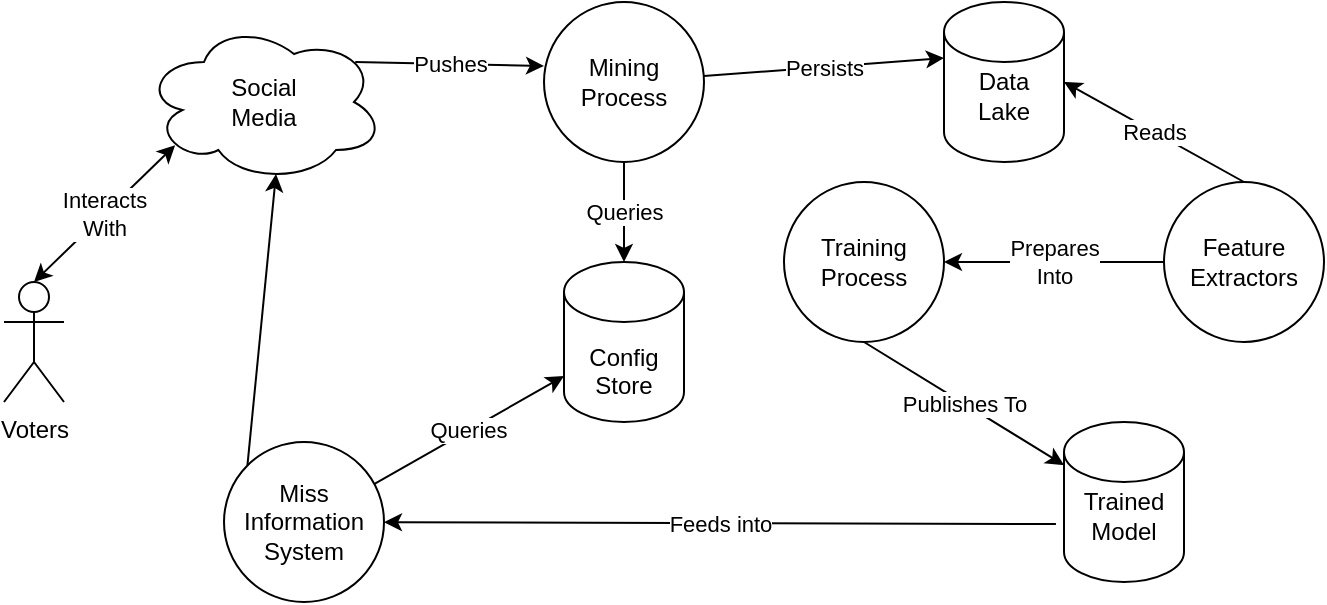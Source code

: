 <mxfile version="13.6.2" type="device" pages="3"><diagram id="9_CxQxpKMNm8ArRJZFeR" name="Page-1"><mxGraphModel dx="1214" dy="568" grid="1" gridSize="10" guides="1" tooltips="1" connect="1" arrows="1" fold="1" page="1" pageScale="1" pageWidth="850" pageHeight="1100" math="0" shadow="0"><root><mxCell id="0"/><mxCell id="1" parent="0"/><mxCell id="KBR8v0Yyvjajw3qQoniz-1" value="Voters" style="shape=umlActor;verticalLabelPosition=bottom;verticalAlign=top;html=1;outlineConnect=0;" vertex="1" parent="1"><mxGeometry x="100" y="290" width="30" height="60" as="geometry"/></mxCell><mxCell id="KBR8v0Yyvjajw3qQoniz-2" value="Social&lt;br&gt;Media" style="ellipse;shape=cloud;whiteSpace=wrap;html=1;" vertex="1" parent="1"><mxGeometry x="170" y="160" width="120" height="80" as="geometry"/></mxCell><mxCell id="KBR8v0Yyvjajw3qQoniz-4" value="&lt;br&gt;Data&lt;br&gt;Lake" style="shape=cylinder2;whiteSpace=wrap;html=1;boundedLbl=1;backgroundOutline=1;size=15;" vertex="1" parent="1"><mxGeometry x="570" y="150" width="60" height="80" as="geometry"/></mxCell><mxCell id="KBR8v0Yyvjajw3qQoniz-5" value="Mining&lt;br&gt;Process" style="ellipse;whiteSpace=wrap;html=1;aspect=fixed;" vertex="1" parent="1"><mxGeometry x="370" y="150" width="80" height="80" as="geometry"/></mxCell><mxCell id="KBR8v0Yyvjajw3qQoniz-8" value="Pushes" style="endArrow=classic;html=1;exitX=0.88;exitY=0.25;exitDx=0;exitDy=0;exitPerimeter=0;entryX=0;entryY=0.4;entryDx=0;entryDy=0;entryPerimeter=0;" edge="1" parent="1" source="KBR8v0Yyvjajw3qQoniz-2" target="KBR8v0Yyvjajw3qQoniz-5"><mxGeometry width="50" height="50" relative="1" as="geometry"><mxPoint x="400" y="320" as="sourcePoint"/><mxPoint x="450" y="270" as="targetPoint"/></mxGeometry></mxCell><mxCell id="KBR8v0Yyvjajw3qQoniz-10" value="Training&lt;br&gt;Process" style="ellipse;whiteSpace=wrap;html=1;aspect=fixed;" vertex="1" parent="1"><mxGeometry x="490" y="240" width="80" height="80" as="geometry"/></mxCell><mxCell id="KBR8v0Yyvjajw3qQoniz-13" value="Persists" style="endArrow=classic;html=1;" edge="1" parent="1" source="KBR8v0Yyvjajw3qQoniz-5"><mxGeometry width="50" height="50" relative="1" as="geometry"><mxPoint x="400" y="310" as="sourcePoint"/><mxPoint x="570" y="178" as="targetPoint"/></mxGeometry></mxCell><mxCell id="KBR8v0Yyvjajw3qQoniz-20" value="Miss&lt;br&gt;Information&lt;br&gt;System" style="ellipse;whiteSpace=wrap;html=1;aspect=fixed;" vertex="1" parent="1"><mxGeometry x="210" y="370" width="80" height="80" as="geometry"/></mxCell><mxCell id="KBR8v0Yyvjajw3qQoniz-23" value="&lt;br&gt;&lt;br&gt;Config&lt;br&gt;Store" style="shape=cylinder2;whiteSpace=wrap;html=1;boundedLbl=1;backgroundOutline=1;size=15;" vertex="1" parent="1"><mxGeometry x="380" y="280" width="60" height="80" as="geometry"/></mxCell><mxCell id="KBR8v0Yyvjajw3qQoniz-24" value="Queries" style="endArrow=classic;html=1;exitX=0.938;exitY=0.263;exitDx=0;exitDy=0;exitPerimeter=0;" edge="1" parent="1" source="KBR8v0Yyvjajw3qQoniz-20" target="KBR8v0Yyvjajw3qQoniz-23"><mxGeometry width="50" height="50" relative="1" as="geometry"><mxPoint x="400" y="300" as="sourcePoint"/><mxPoint x="370" y="330" as="targetPoint"/></mxGeometry></mxCell><mxCell id="KBR8v0Yyvjajw3qQoniz-26" value="" style="endArrow=classic;html=1;exitX=0;exitY=0;exitDx=0;exitDy=0;entryX=0.55;entryY=0.95;entryDx=0;entryDy=0;entryPerimeter=0;" edge="1" parent="1" source="KBR8v0Yyvjajw3qQoniz-20" target="KBR8v0Yyvjajw3qQoniz-2"><mxGeometry width="50" height="50" relative="1" as="geometry"><mxPoint x="400" y="270" as="sourcePoint"/><mxPoint x="450" y="220" as="targetPoint"/></mxGeometry></mxCell><mxCell id="KBR8v0Yyvjajw3qQoniz-27" value="Feature&lt;br&gt;Extractors" style="ellipse;whiteSpace=wrap;html=1;aspect=fixed;" vertex="1" parent="1"><mxGeometry x="680" y="240" width="80" height="80" as="geometry"/></mxCell><mxCell id="KBR8v0Yyvjajw3qQoniz-30" value="Queries" style="endArrow=classic;html=1;" edge="1" parent="1" source="KBR8v0Yyvjajw3qQoniz-5" target="KBR8v0Yyvjajw3qQoniz-23"><mxGeometry width="50" height="50" relative="1" as="geometry"><mxPoint x="400" y="350" as="sourcePoint"/><mxPoint x="450" y="300" as="targetPoint"/></mxGeometry></mxCell><mxCell id="KBR8v0Yyvjajw3qQoniz-31" value="Prepares&lt;br&gt;Into" style="endArrow=classic;html=1;entryX=1;entryY=0.5;entryDx=0;entryDy=0;" edge="1" parent="1" source="KBR8v0Yyvjajw3qQoniz-27" target="KBR8v0Yyvjajw3qQoniz-10"><mxGeometry width="50" height="50" relative="1" as="geometry"><mxPoint x="400" y="350" as="sourcePoint"/><mxPoint x="450" y="300" as="targetPoint"/></mxGeometry></mxCell><mxCell id="KBR8v0Yyvjajw3qQoniz-32" value="Publishes To" style="endArrow=classic;html=1;exitX=0.5;exitY=1;exitDx=0;exitDy=0;" edge="1" parent="1" source="KBR8v0Yyvjajw3qQoniz-10" target="KBR8v0Yyvjajw3qQoniz-35"><mxGeometry width="50" height="50" relative="1" as="geometry"><mxPoint x="400" y="350" as="sourcePoint"/><mxPoint x="606.667" y="380" as="targetPoint"/></mxGeometry></mxCell><mxCell id="KBR8v0Yyvjajw3qQoniz-33" value="Interacts&lt;br&gt;With" style="endArrow=classic;startArrow=classic;html=1;exitX=0.5;exitY=0;exitDx=0;exitDy=0;exitPerimeter=0;entryX=0.13;entryY=0.77;entryDx=0;entryDy=0;entryPerimeter=0;" edge="1" parent="1" source="KBR8v0Yyvjajw3qQoniz-1" target="KBR8v0Yyvjajw3qQoniz-2"><mxGeometry width="50" height="50" relative="1" as="geometry"><mxPoint x="400" y="350" as="sourcePoint"/><mxPoint x="450" y="300" as="targetPoint"/></mxGeometry></mxCell><mxCell id="KBR8v0Yyvjajw3qQoniz-34" value="Reads" style="endArrow=classic;html=1;exitX=0.5;exitY=0;exitDx=0;exitDy=0;entryX=1;entryY=0.5;entryDx=0;entryDy=0;entryPerimeter=0;" edge="1" parent="1" source="KBR8v0Yyvjajw3qQoniz-27" target="KBR8v0Yyvjajw3qQoniz-4"><mxGeometry width="50" height="50" relative="1" as="geometry"><mxPoint x="400" y="350" as="sourcePoint"/><mxPoint x="450" y="300" as="targetPoint"/></mxGeometry></mxCell><mxCell id="KBR8v0Yyvjajw3qQoniz-35" value="&lt;br&gt;Trained&lt;br&gt;Model" style="shape=cylinder2;whiteSpace=wrap;html=1;boundedLbl=1;backgroundOutline=1;size=15;" vertex="1" parent="1"><mxGeometry x="630" y="360" width="60" height="80" as="geometry"/></mxCell><mxCell id="KBR8v0Yyvjajw3qQoniz-36" value="Feeds into" style="endArrow=classic;html=1;exitX=-0.067;exitY=0.638;exitDx=0;exitDy=0;exitPerimeter=0;" edge="1" parent="1" source="KBR8v0Yyvjajw3qQoniz-35" target="KBR8v0Yyvjajw3qQoniz-20"><mxGeometry width="50" height="50" relative="1" as="geometry"><mxPoint x="400" y="330" as="sourcePoint"/><mxPoint x="450" y="280" as="targetPoint"/></mxGeometry></mxCell></root></mxGraphModel></diagram><diagram id="BnKjj1D1H8_VhSCJPbG-" name="Page-2"><mxGraphModel dx="1214" dy="568" grid="1" gridSize="10" guides="1" tooltips="1" connect="1" arrows="1" fold="1" page="1" pageScale="1" pageWidth="850" pageHeight="1100" math="0" shadow="0"><root><mxCell id="u1C4y3HcdAt7lYN2VPPu-0"/><mxCell id="u1C4y3HcdAt7lYN2VPPu-1" parent="u1C4y3HcdAt7lYN2VPPu-0"/><mxCell id="u1C4y3HcdAt7lYN2VPPu-6" style="edgeStyle=orthogonalEdgeStyle;rounded=0;orthogonalLoop=1;jettySize=auto;html=1;exitX=1;exitY=0.5;exitDx=0;exitDy=0;entryX=0;entryY=0.5;entryDx=0;entryDy=0;" edge="1" parent="u1C4y3HcdAt7lYN2VPPu-1" source="u1C4y3HcdAt7lYN2VPPu-2" target="u1C4y3HcdAt7lYN2VPPu-3"><mxGeometry relative="1" as="geometry"/></mxCell><mxCell id="u1C4y3HcdAt7lYN2VPPu-2" value="Input" style="ellipse;whiteSpace=wrap;html=1;aspect=fixed;" vertex="1" parent="u1C4y3HcdAt7lYN2VPPu-1"><mxGeometry x="140" y="120" width="80" height="80" as="geometry"/></mxCell><mxCell id="u1C4y3HcdAt7lYN2VPPu-7" style="edgeStyle=orthogonalEdgeStyle;rounded=0;orthogonalLoop=1;jettySize=auto;html=1;exitX=1;exitY=0.5;exitDx=0;exitDy=0;entryX=0;entryY=0.5;entryDx=0;entryDy=0;" edge="1" parent="u1C4y3HcdAt7lYN2VPPu-1" source="u1C4y3HcdAt7lYN2VPPu-3" target="u1C4y3HcdAt7lYN2VPPu-4"><mxGeometry relative="1" as="geometry"/></mxCell><mxCell id="u1C4y3HcdAt7lYN2VPPu-3" value="Recurrent&lt;br&gt;Layer" style="triangle;whiteSpace=wrap;html=1;" vertex="1" parent="u1C4y3HcdAt7lYN2VPPu-1"><mxGeometry x="260" y="120" width="60" height="80" as="geometry"/></mxCell><mxCell id="u1C4y3HcdAt7lYN2VPPu-8" style="edgeStyle=orthogonalEdgeStyle;rounded=0;orthogonalLoop=1;jettySize=auto;html=1;exitX=1;exitY=0.5;exitDx=0;exitDy=0;entryX=0;entryY=0.5;entryDx=0;entryDy=0;" edge="1" parent="u1C4y3HcdAt7lYN2VPPu-1" source="u1C4y3HcdAt7lYN2VPPu-4" target="u1C4y3HcdAt7lYN2VPPu-5"><mxGeometry relative="1" as="geometry"/></mxCell><mxCell id="u1C4y3HcdAt7lYN2VPPu-9" style="edgeStyle=orthogonalEdgeStyle;rounded=0;orthogonalLoop=1;jettySize=auto;html=1;exitX=0.5;exitY=0;exitDx=0;exitDy=0;entryX=0.5;entryY=0;entryDx=0;entryDy=0;" edge="1" parent="u1C4y3HcdAt7lYN2VPPu-1" source="u1C4y3HcdAt7lYN2VPPu-4" target="u1C4y3HcdAt7lYN2VPPu-3"><mxGeometry relative="1" as="geometry"><Array as="points"><mxPoint x="380" y="90"/><mxPoint x="290" y="90"/></Array></mxGeometry></mxCell><mxCell id="u1C4y3HcdAt7lYN2VPPu-4" value="Recurrent&lt;br&gt;Layer" style="triangle;whiteSpace=wrap;html=1;" vertex="1" parent="u1C4y3HcdAt7lYN2VPPu-1"><mxGeometry x="350" y="120" width="60" height="80" as="geometry"/></mxCell><mxCell id="u1C4y3HcdAt7lYN2VPPu-10" style="edgeStyle=orthogonalEdgeStyle;rounded=0;orthogonalLoop=1;jettySize=auto;html=1;exitX=0.5;exitY=1;exitDx=0;exitDy=0;entryX=0.5;entryY=1;entryDx=0;entryDy=0;" edge="1" parent="u1C4y3HcdAt7lYN2VPPu-1" source="u1C4y3HcdAt7lYN2VPPu-5" target="u1C4y3HcdAt7lYN2VPPu-4"><mxGeometry relative="1" as="geometry"><Array as="points"><mxPoint x="460" y="220"/><mxPoint x="380" y="220"/></Array></mxGeometry></mxCell><mxCell id="u1C4y3HcdAt7lYN2VPPu-12" style="edgeStyle=orthogonalEdgeStyle;rounded=0;orthogonalLoop=1;jettySize=auto;html=1;exitX=1;exitY=0.5;exitDx=0;exitDy=0;" edge="1" parent="u1C4y3HcdAt7lYN2VPPu-1" source="u1C4y3HcdAt7lYN2VPPu-5" target="u1C4y3HcdAt7lYN2VPPu-11"><mxGeometry relative="1" as="geometry"/></mxCell><mxCell id="u1C4y3HcdAt7lYN2VPPu-5" value="Recurrent&lt;br&gt;Layer" style="triangle;whiteSpace=wrap;html=1;" vertex="1" parent="u1C4y3HcdAt7lYN2VPPu-1"><mxGeometry x="430" y="120" width="60" height="80" as="geometry"/></mxCell><mxCell id="u1C4y3HcdAt7lYN2VPPu-14" style="edgeStyle=orthogonalEdgeStyle;rounded=0;orthogonalLoop=1;jettySize=auto;html=1;exitX=0.5;exitY=0;exitDx=0;exitDy=0;" edge="1" parent="u1C4y3HcdAt7lYN2VPPu-1" source="u1C4y3HcdAt7lYN2VPPu-11" target="u1C4y3HcdAt7lYN2VPPu-13"><mxGeometry relative="1" as="geometry"/></mxCell><mxCell id="u1C4y3HcdAt7lYN2VPPu-11" value="Dense&lt;br&gt;Layer" style="shape=process;whiteSpace=wrap;html=1;backgroundOutline=1;rotation=90;" vertex="1" parent="u1C4y3HcdAt7lYN2VPPu-1"><mxGeometry x="500" y="130" width="120" height="60" as="geometry"/></mxCell><mxCell id="u1C4y3HcdAt7lYN2VPPu-13" value="Output" style="ellipse;whiteSpace=wrap;html=1;aspect=fixed;" vertex="1" parent="u1C4y3HcdAt7lYN2VPPu-1"><mxGeometry x="630" y="120" width="80" height="80" as="geometry"/></mxCell><mxCell id="u1C4y3HcdAt7lYN2VPPu-15" style="edgeStyle=orthogonalEdgeStyle;rounded=0;orthogonalLoop=1;jettySize=auto;html=1;exitX=1;exitY=0.5;exitDx=0;exitDy=0;entryX=0;entryY=0.5;entryDx=0;entryDy=0;" edge="1" parent="u1C4y3HcdAt7lYN2VPPu-1" source="u1C4y3HcdAt7lYN2VPPu-16" target="u1C4y3HcdAt7lYN2VPPu-18"><mxGeometry relative="1" as="geometry"/></mxCell><mxCell id="u1C4y3HcdAt7lYN2VPPu-29" style="edgeStyle=orthogonalEdgeStyle;rounded=0;orthogonalLoop=1;jettySize=auto;html=1;exitX=0.5;exitY=1;exitDx=0;exitDy=0;entryX=0.5;entryY=1;entryDx=0;entryDy=0;" edge="1" parent="u1C4y3HcdAt7lYN2VPPu-1" source="u1C4y3HcdAt7lYN2VPPu-16" target="u1C4y3HcdAt7lYN2VPPu-28"><mxGeometry relative="1" as="geometry"/></mxCell><mxCell id="u1C4y3HcdAt7lYN2VPPu-16" value="Input" style="ellipse;whiteSpace=wrap;html=1;aspect=fixed;" vertex="1" parent="u1C4y3HcdAt7lYN2VPPu-1"><mxGeometry x="160" y="310" width="80" height="80" as="geometry"/></mxCell><mxCell id="u1C4y3HcdAt7lYN2VPPu-17" style="edgeStyle=orthogonalEdgeStyle;rounded=0;orthogonalLoop=1;jettySize=auto;html=1;exitX=1;exitY=0.5;exitDx=0;exitDy=0;entryX=0;entryY=0.5;entryDx=0;entryDy=0;" edge="1" parent="u1C4y3HcdAt7lYN2VPPu-1" source="u1C4y3HcdAt7lYN2VPPu-18" target="u1C4y3HcdAt7lYN2VPPu-21"><mxGeometry relative="1" as="geometry"/></mxCell><mxCell id="u1C4y3HcdAt7lYN2VPPu-18" value="Recurrent&lt;br&gt;Layer" style="triangle;whiteSpace=wrap;html=1;" vertex="1" parent="u1C4y3HcdAt7lYN2VPPu-1"><mxGeometry x="280" y="310" width="60" height="80" as="geometry"/></mxCell><mxCell id="u1C4y3HcdAt7lYN2VPPu-19" style="edgeStyle=orthogonalEdgeStyle;rounded=0;orthogonalLoop=1;jettySize=auto;html=1;exitX=1;exitY=0.5;exitDx=0;exitDy=0;entryX=0;entryY=0.5;entryDx=0;entryDy=0;" edge="1" parent="u1C4y3HcdAt7lYN2VPPu-1" source="u1C4y3HcdAt7lYN2VPPu-21" target="u1C4y3HcdAt7lYN2VPPu-24"><mxGeometry relative="1" as="geometry"/></mxCell><mxCell id="u1C4y3HcdAt7lYN2VPPu-20" style="edgeStyle=orthogonalEdgeStyle;rounded=0;orthogonalLoop=1;jettySize=auto;html=1;exitX=0.5;exitY=0;exitDx=0;exitDy=0;entryX=0.5;entryY=0;entryDx=0;entryDy=0;" edge="1" parent="u1C4y3HcdAt7lYN2VPPu-1" source="u1C4y3HcdAt7lYN2VPPu-21" target="u1C4y3HcdAt7lYN2VPPu-18"><mxGeometry relative="1" as="geometry"><Array as="points"><mxPoint x="400" y="280"/><mxPoint x="310" y="280"/></Array></mxGeometry></mxCell><mxCell id="u1C4y3HcdAt7lYN2VPPu-21" value="Recurrent&lt;br&gt;Layer" style="triangle;whiteSpace=wrap;html=1;" vertex="1" parent="u1C4y3HcdAt7lYN2VPPu-1"><mxGeometry x="370" y="310" width="60" height="80" as="geometry"/></mxCell><mxCell id="u1C4y3HcdAt7lYN2VPPu-22" style="edgeStyle=orthogonalEdgeStyle;rounded=0;orthogonalLoop=1;jettySize=auto;html=1;exitX=0.5;exitY=1;exitDx=0;exitDy=0;entryX=0.5;entryY=1;entryDx=0;entryDy=0;" edge="1" parent="u1C4y3HcdAt7lYN2VPPu-1" source="u1C4y3HcdAt7lYN2VPPu-24" target="u1C4y3HcdAt7lYN2VPPu-21"><mxGeometry relative="1" as="geometry"><Array as="points"><mxPoint x="480" y="410"/><mxPoint x="400" y="410"/></Array></mxGeometry></mxCell><mxCell id="u1C4y3HcdAt7lYN2VPPu-23" style="edgeStyle=orthogonalEdgeStyle;rounded=0;orthogonalLoop=1;jettySize=auto;html=1;exitX=1;exitY=0.5;exitDx=0;exitDy=0;" edge="1" parent="u1C4y3HcdAt7lYN2VPPu-1" source="u1C4y3HcdAt7lYN2VPPu-24" target="u1C4y3HcdAt7lYN2VPPu-26"><mxGeometry relative="1" as="geometry"/></mxCell><mxCell id="u1C4y3HcdAt7lYN2VPPu-24" value="Recurrent&lt;br&gt;Layer" style="triangle;whiteSpace=wrap;html=1;" vertex="1" parent="u1C4y3HcdAt7lYN2VPPu-1"><mxGeometry x="450" y="310" width="60" height="80" as="geometry"/></mxCell><mxCell id="u1C4y3HcdAt7lYN2VPPu-25" style="edgeStyle=orthogonalEdgeStyle;rounded=0;orthogonalLoop=1;jettySize=auto;html=1;exitX=0.5;exitY=0;exitDx=0;exitDy=0;" edge="1" parent="u1C4y3HcdAt7lYN2VPPu-1" source="u1C4y3HcdAt7lYN2VPPu-26" target="u1C4y3HcdAt7lYN2VPPu-27"><mxGeometry relative="1" as="geometry"/></mxCell><mxCell id="u1C4y3HcdAt7lYN2VPPu-26" value="Dense&lt;br&gt;Layer" style="shape=process;whiteSpace=wrap;html=1;backgroundOutline=1;rotation=90;" vertex="1" parent="u1C4y3HcdAt7lYN2VPPu-1"><mxGeometry x="520" y="320" width="120" height="60" as="geometry"/></mxCell><mxCell id="u1C4y3HcdAt7lYN2VPPu-27" value="Output" style="ellipse;whiteSpace=wrap;html=1;aspect=fixed;" vertex="1" parent="u1C4y3HcdAt7lYN2VPPu-1"><mxGeometry x="650" y="310" width="80" height="80" as="geometry"/></mxCell><mxCell id="u1C4y3HcdAt7lYN2VPPu-30" style="edgeStyle=orthogonalEdgeStyle;rounded=0;orthogonalLoop=1;jettySize=auto;html=1;exitX=0.5;exitY=0;exitDx=0;exitDy=0;entryX=1;entryY=0.5;entryDx=0;entryDy=0;" edge="1" parent="u1C4y3HcdAt7lYN2VPPu-1" source="u1C4y3HcdAt7lYN2VPPu-28" target="u1C4y3HcdAt7lYN2VPPu-26"><mxGeometry relative="1" as="geometry"><Array as="points"><mxPoint x="580" y="490"/></Array></mxGeometry></mxCell><mxCell id="u1C4y3HcdAt7lYN2VPPu-28" value="Dense &lt;br&gt;Layer" style="shape=process;whiteSpace=wrap;html=1;backgroundOutline=1;rotation=90;" vertex="1" parent="u1C4y3HcdAt7lYN2VPPu-1"><mxGeometry x="270" y="460" width="120" height="60" as="geometry"/></mxCell><mxCell id="u1C4y3HcdAt7lYN2VPPu-31" value="&lt;h1&gt;Seq2Seq&lt;/h1&gt;" style="text;html=1;strokeColor=none;fillColor=none;spacing=5;spacingTop=-20;whiteSpace=wrap;overflow=hidden;rounded=0;" vertex="1" parent="u1C4y3HcdAt7lYN2VPPu-1"><mxGeometry x="140" y="80" width="190" height="40" as="geometry"/></mxCell><mxCell id="u1C4y3HcdAt7lYN2VPPu-32" value="&lt;h1&gt;LSTM&lt;/h1&gt;" style="text;html=1;strokeColor=none;fillColor=none;spacing=5;spacingTop=-20;whiteSpace=wrap;overflow=hidden;rounded=0;" vertex="1" parent="u1C4y3HcdAt7lYN2VPPu-1"><mxGeometry x="390" y="440" width="190" height="40" as="geometry"/></mxCell><mxCell id="u1C4y3HcdAt7lYN2VPPu-33" value="" style="endArrow=none;dashed=1;html=1;dashPattern=1 3;strokeWidth=2;" edge="1" parent="u1C4y3HcdAt7lYN2VPPu-1"><mxGeometry width="50" height="50" relative="1" as="geometry"><mxPoint x="100" y="250" as="sourcePoint"/><mxPoint x="750" y="250" as="targetPoint"/></mxGeometry></mxCell></root></mxGraphModel></diagram><diagram id="tTuKSmJ8QWi7fSA6vzse" name="Page-3"><mxGraphModel dx="1214" dy="568" grid="1" gridSize="10" guides="1" tooltips="1" connect="1" arrows="1" fold="1" page="1" pageScale="1" pageWidth="850" pageHeight="1100" math="0" shadow="0"><root><mxCell id="NcUdvHpescalHNgtGaD_-0"/><mxCell id="NcUdvHpescalHNgtGaD_-1" parent="NcUdvHpescalHNgtGaD_-0"/><mxCell id="NcUdvHpescalHNgtGaD_-2" value="GNN" style="ellipse;shape=cloud;whiteSpace=wrap;html=1;" vertex="1" parent="NcUdvHpescalHNgtGaD_-1"><mxGeometry x="160" y="170" width="120" height="80" as="geometry"/></mxCell><mxCell id="NcUdvHpescalHNgtGaD_-3" value="DNN" style="ellipse;shape=cloud;whiteSpace=wrap;html=1;" vertex="1" parent="NcUdvHpescalHNgtGaD_-1"><mxGeometry x="400" y="170" width="120" height="80" as="geometry"/></mxCell><mxCell id="NcUdvHpescalHNgtGaD_-4" value="Feature&lt;br&gt;Extractor" style="ellipse;whiteSpace=wrap;html=1;aspect=fixed;" vertex="1" parent="NcUdvHpescalHNgtGaD_-1"><mxGeometry x="310" y="50" width="80" height="80" as="geometry"/></mxCell><mxCell id="NcUdvHpescalHNgtGaD_-5" value="&lt;br&gt;Data &lt;br&gt;Lake" style="shape=cylinder2;whiteSpace=wrap;html=1;boundedLbl=1;backgroundOutline=1;size=15;" vertex="1" parent="NcUdvHpescalHNgtGaD_-1"><mxGeometry x="160" y="50" width="60" height="80" as="geometry"/></mxCell><mxCell id="NcUdvHpescalHNgtGaD_-7" value="Seed" style="endArrow=classic;html=1;exitX=0;exitY=1;exitDx=0;exitDy=0;" edge="1" parent="NcUdvHpescalHNgtGaD_-1" source="NcUdvHpescalHNgtGaD_-4" target="NcUdvHpescalHNgtGaD_-2"><mxGeometry width="50" height="50" relative="1" as="geometry"><mxPoint x="400" y="300" as="sourcePoint"/><mxPoint x="450" y="250" as="targetPoint"/></mxGeometry></mxCell><mxCell id="NcUdvHpescalHNgtGaD_-8" value="Seed" style="endArrow=classic;html=1;exitX=1;exitY=1;exitDx=0;exitDy=0;entryX=0.475;entryY=0.125;entryDx=0;entryDy=0;entryPerimeter=0;" edge="1" parent="NcUdvHpescalHNgtGaD_-1" source="NcUdvHpescalHNgtGaD_-4" target="NcUdvHpescalHNgtGaD_-3"><mxGeometry width="50" height="50" relative="1" as="geometry"><mxPoint x="400" y="300" as="sourcePoint"/><mxPoint x="450" y="250" as="targetPoint"/></mxGeometry></mxCell><mxCell id="NcUdvHpescalHNgtGaD_-9" value="Reads" style="endArrow=classic;html=1;exitX=0;exitY=0.5;exitDx=0;exitDy=0;" edge="1" parent="NcUdvHpescalHNgtGaD_-1" source="NcUdvHpescalHNgtGaD_-4" target="NcUdvHpescalHNgtGaD_-5"><mxGeometry width="50" height="50" relative="1" as="geometry"><mxPoint x="400" y="300" as="sourcePoint"/><mxPoint x="450" y="250" as="targetPoint"/></mxGeometry></mxCell><mxCell id="NcUdvHpescalHNgtGaD_-10" value="&lt;br&gt;Model&lt;br&gt;Store" style="shape=cylinder2;whiteSpace=wrap;html=1;boundedLbl=1;backgroundOutline=1;size=15;" vertex="1" parent="NcUdvHpescalHNgtGaD_-1"><mxGeometry x="320" y="260" width="60" height="80" as="geometry"/></mxCell><mxCell id="NcUdvHpescalHNgtGaD_-11" value="Persist" style="endArrow=classic;html=1;exitX=0.8;exitY=0.8;exitDx=0;exitDy=0;exitPerimeter=0;entryX=-0.05;entryY=0.525;entryDx=0;entryDy=0;entryPerimeter=0;" edge="1" parent="NcUdvHpescalHNgtGaD_-1" source="NcUdvHpescalHNgtGaD_-2" target="NcUdvHpescalHNgtGaD_-10"><mxGeometry width="50" height="50" relative="1" as="geometry"><mxPoint x="400" y="280" as="sourcePoint"/><mxPoint x="450" y="230" as="targetPoint"/></mxGeometry></mxCell><mxCell id="NcUdvHpescalHNgtGaD_-12" value="Persist" style="endArrow=classic;html=1;entryX=0.983;entryY=0.513;entryDx=0;entryDy=0;entryPerimeter=0;exitX=0.31;exitY=0.8;exitDx=0;exitDy=0;exitPerimeter=0;" edge="1" parent="NcUdvHpescalHNgtGaD_-1" source="NcUdvHpescalHNgtGaD_-3" target="NcUdvHpescalHNgtGaD_-10"><mxGeometry width="50" height="50" relative="1" as="geometry"><mxPoint x="400" y="280" as="sourcePoint"/><mxPoint x="450" y="230" as="targetPoint"/></mxGeometry></mxCell><mxCell id="NcUdvHpescalHNgtGaD_-14" value="Assess" style="endArrow=classic;html=1;" edge="1" parent="NcUdvHpescalHNgtGaD_-1" source="NcUdvHpescalHNgtGaD_-3" target="NcUdvHpescalHNgtGaD_-2"><mxGeometry width="50" height="50" relative="1" as="geometry"><mxPoint x="400" y="280" as="sourcePoint"/><mxPoint x="450" y="230" as="targetPoint"/><Array as="points"><mxPoint x="290" y="210"/></Array></mxGeometry></mxCell><mxCell id="NcUdvHpescalHNgtGaD_-15" value="Generate" style="endArrow=classic;html=1;" edge="1" parent="NcUdvHpescalHNgtGaD_-1"><mxGeometry width="50" height="50" relative="1" as="geometry"><mxPoint x="280" y="230" as="sourcePoint"/><mxPoint x="390" y="230" as="targetPoint"/></mxGeometry></mxCell><mxCell id="NcUdvHpescalHNgtGaD_-18" value="NLP &lt;br&gt;Transformer" style="shape=process;whiteSpace=wrap;html=1;backgroundOutline=1;" vertex="1" parent="NcUdvHpescalHNgtGaD_-1"><mxGeometry x="90" y="280" width="120" height="60" as="geometry"/></mxCell><mxCell id="NcUdvHpescalHNgtGaD_-19" value="RNN&lt;br&gt;Classifier" style="shape=process;whiteSpace=wrap;html=1;backgroundOutline=1;" vertex="1" parent="NcUdvHpescalHNgtGaD_-1"><mxGeometry x="480" y="280" width="120" height="60" as="geometry"/></mxCell><mxCell id="NcUdvHpescalHNgtGaD_-20" value="Uses" style="endArrow=classic;startArrow=classic;html=1;entryX=0.8;entryY=0.8;entryDx=0;entryDy=0;entryPerimeter=0;exitX=0.5;exitY=0;exitDx=0;exitDy=0;" edge="1" parent="NcUdvHpescalHNgtGaD_-1" source="NcUdvHpescalHNgtGaD_-19" target="NcUdvHpescalHNgtGaD_-3"><mxGeometry width="50" height="50" relative="1" as="geometry"><mxPoint x="400" y="260" as="sourcePoint"/><mxPoint x="450" y="210" as="targetPoint"/></mxGeometry></mxCell><mxCell id="NcUdvHpescalHNgtGaD_-21" value="Uses" style="endArrow=classic;startArrow=classic;html=1;exitX=0.5;exitY=0;exitDx=0;exitDy=0;entryX=0.31;entryY=0.8;entryDx=0;entryDy=0;entryPerimeter=0;" edge="1" parent="NcUdvHpescalHNgtGaD_-1" source="NcUdvHpescalHNgtGaD_-18" target="NcUdvHpescalHNgtGaD_-2"><mxGeometry width="50" height="50" relative="1" as="geometry"><mxPoint x="400" y="260" as="sourcePoint"/><mxPoint x="450" y="210" as="targetPoint"/></mxGeometry></mxCell></root></mxGraphModel></diagram></mxfile>